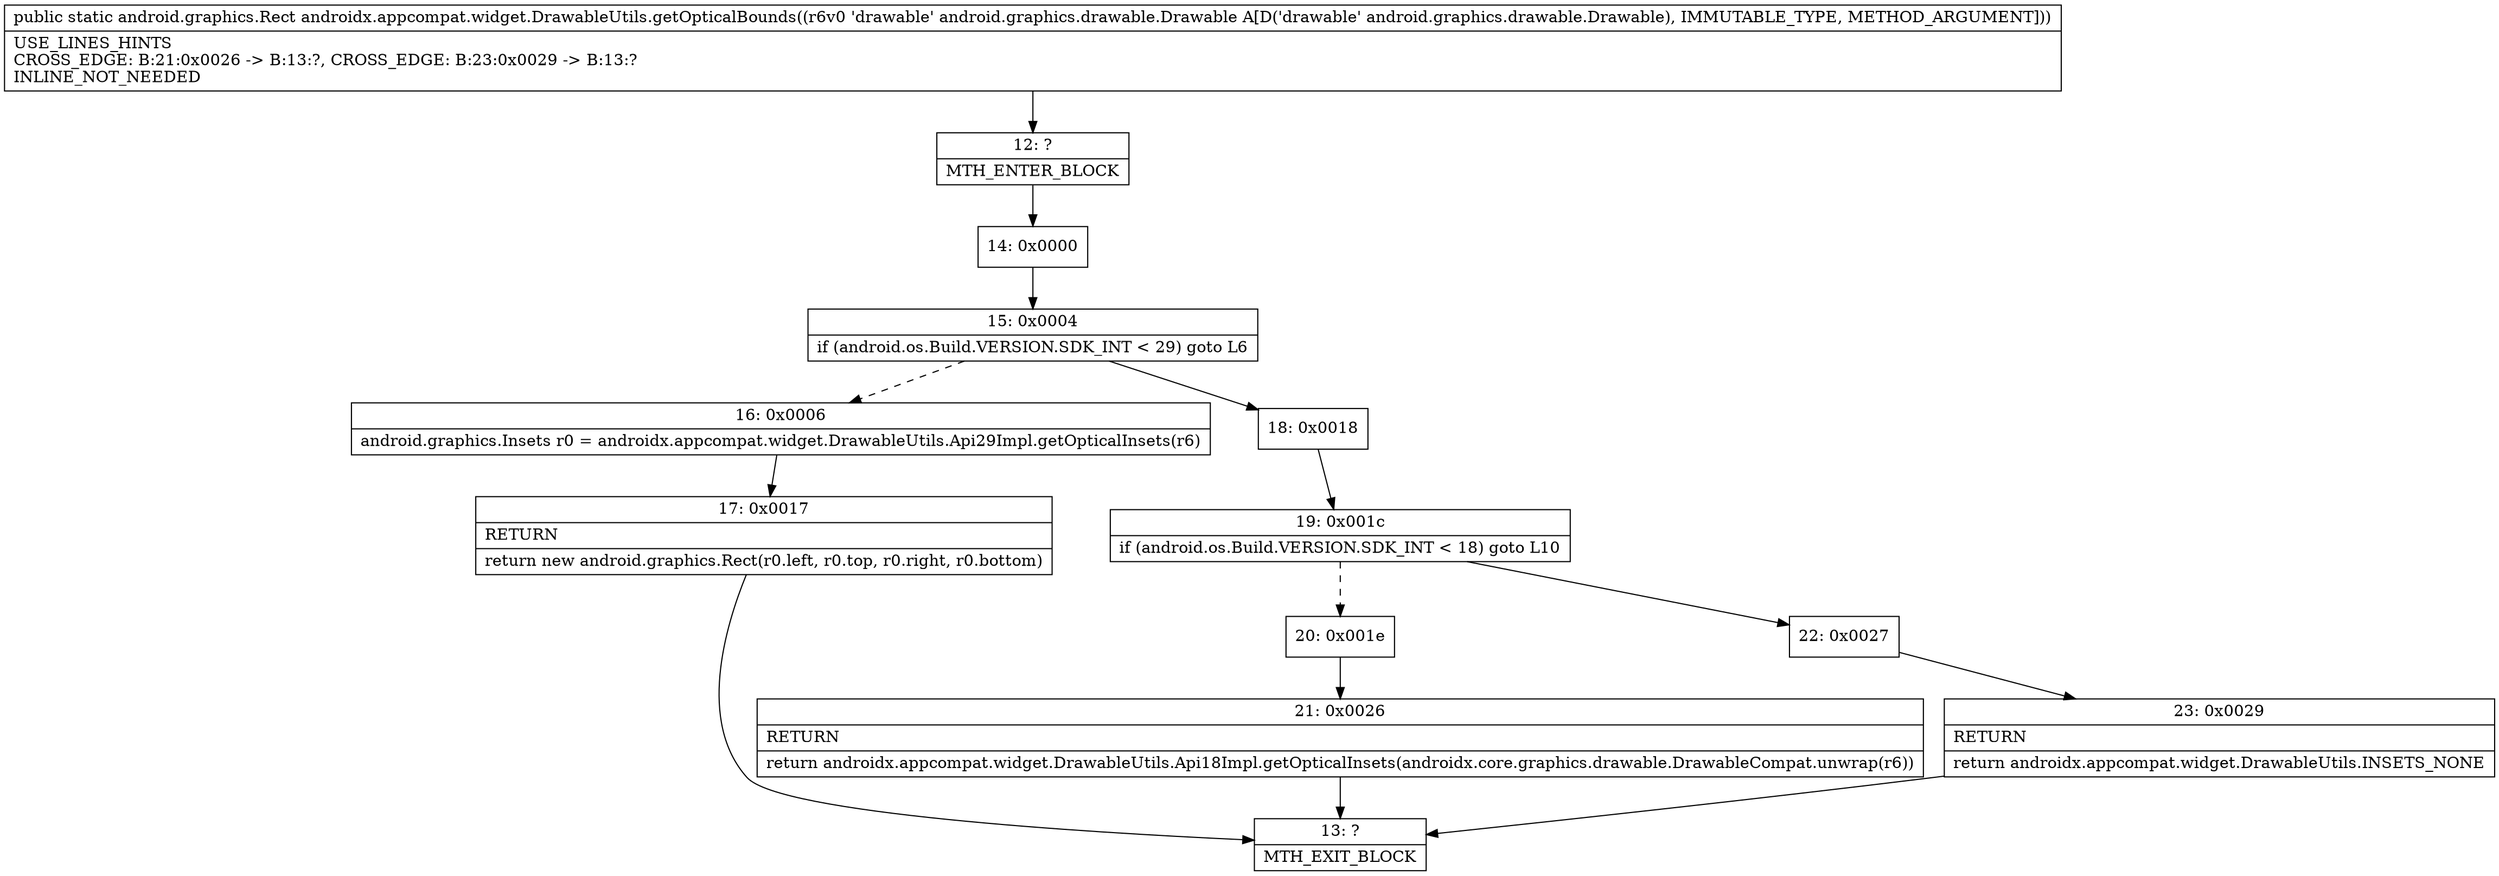 digraph "CFG forandroidx.appcompat.widget.DrawableUtils.getOpticalBounds(Landroid\/graphics\/drawable\/Drawable;)Landroid\/graphics\/Rect;" {
Node_12 [shape=record,label="{12\:\ ?|MTH_ENTER_BLOCK\l}"];
Node_14 [shape=record,label="{14\:\ 0x0000}"];
Node_15 [shape=record,label="{15\:\ 0x0004|if (android.os.Build.VERSION.SDK_INT \< 29) goto L6\l}"];
Node_16 [shape=record,label="{16\:\ 0x0006|android.graphics.Insets r0 = androidx.appcompat.widget.DrawableUtils.Api29Impl.getOpticalInsets(r6)\l}"];
Node_17 [shape=record,label="{17\:\ 0x0017|RETURN\l|return new android.graphics.Rect(r0.left, r0.top, r0.right, r0.bottom)\l}"];
Node_13 [shape=record,label="{13\:\ ?|MTH_EXIT_BLOCK\l}"];
Node_18 [shape=record,label="{18\:\ 0x0018}"];
Node_19 [shape=record,label="{19\:\ 0x001c|if (android.os.Build.VERSION.SDK_INT \< 18) goto L10\l}"];
Node_20 [shape=record,label="{20\:\ 0x001e}"];
Node_21 [shape=record,label="{21\:\ 0x0026|RETURN\l|return androidx.appcompat.widget.DrawableUtils.Api18Impl.getOpticalInsets(androidx.core.graphics.drawable.DrawableCompat.unwrap(r6))\l}"];
Node_22 [shape=record,label="{22\:\ 0x0027}"];
Node_23 [shape=record,label="{23\:\ 0x0029|RETURN\l|return androidx.appcompat.widget.DrawableUtils.INSETS_NONE\l}"];
MethodNode[shape=record,label="{public static android.graphics.Rect androidx.appcompat.widget.DrawableUtils.getOpticalBounds((r6v0 'drawable' android.graphics.drawable.Drawable A[D('drawable' android.graphics.drawable.Drawable), IMMUTABLE_TYPE, METHOD_ARGUMENT]))  | USE_LINES_HINTS\lCROSS_EDGE: B:21:0x0026 \-\> B:13:?, CROSS_EDGE: B:23:0x0029 \-\> B:13:?\lINLINE_NOT_NEEDED\l}"];
MethodNode -> Node_12;Node_12 -> Node_14;
Node_14 -> Node_15;
Node_15 -> Node_16[style=dashed];
Node_15 -> Node_18;
Node_16 -> Node_17;
Node_17 -> Node_13;
Node_18 -> Node_19;
Node_19 -> Node_20[style=dashed];
Node_19 -> Node_22;
Node_20 -> Node_21;
Node_21 -> Node_13;
Node_22 -> Node_23;
Node_23 -> Node_13;
}

